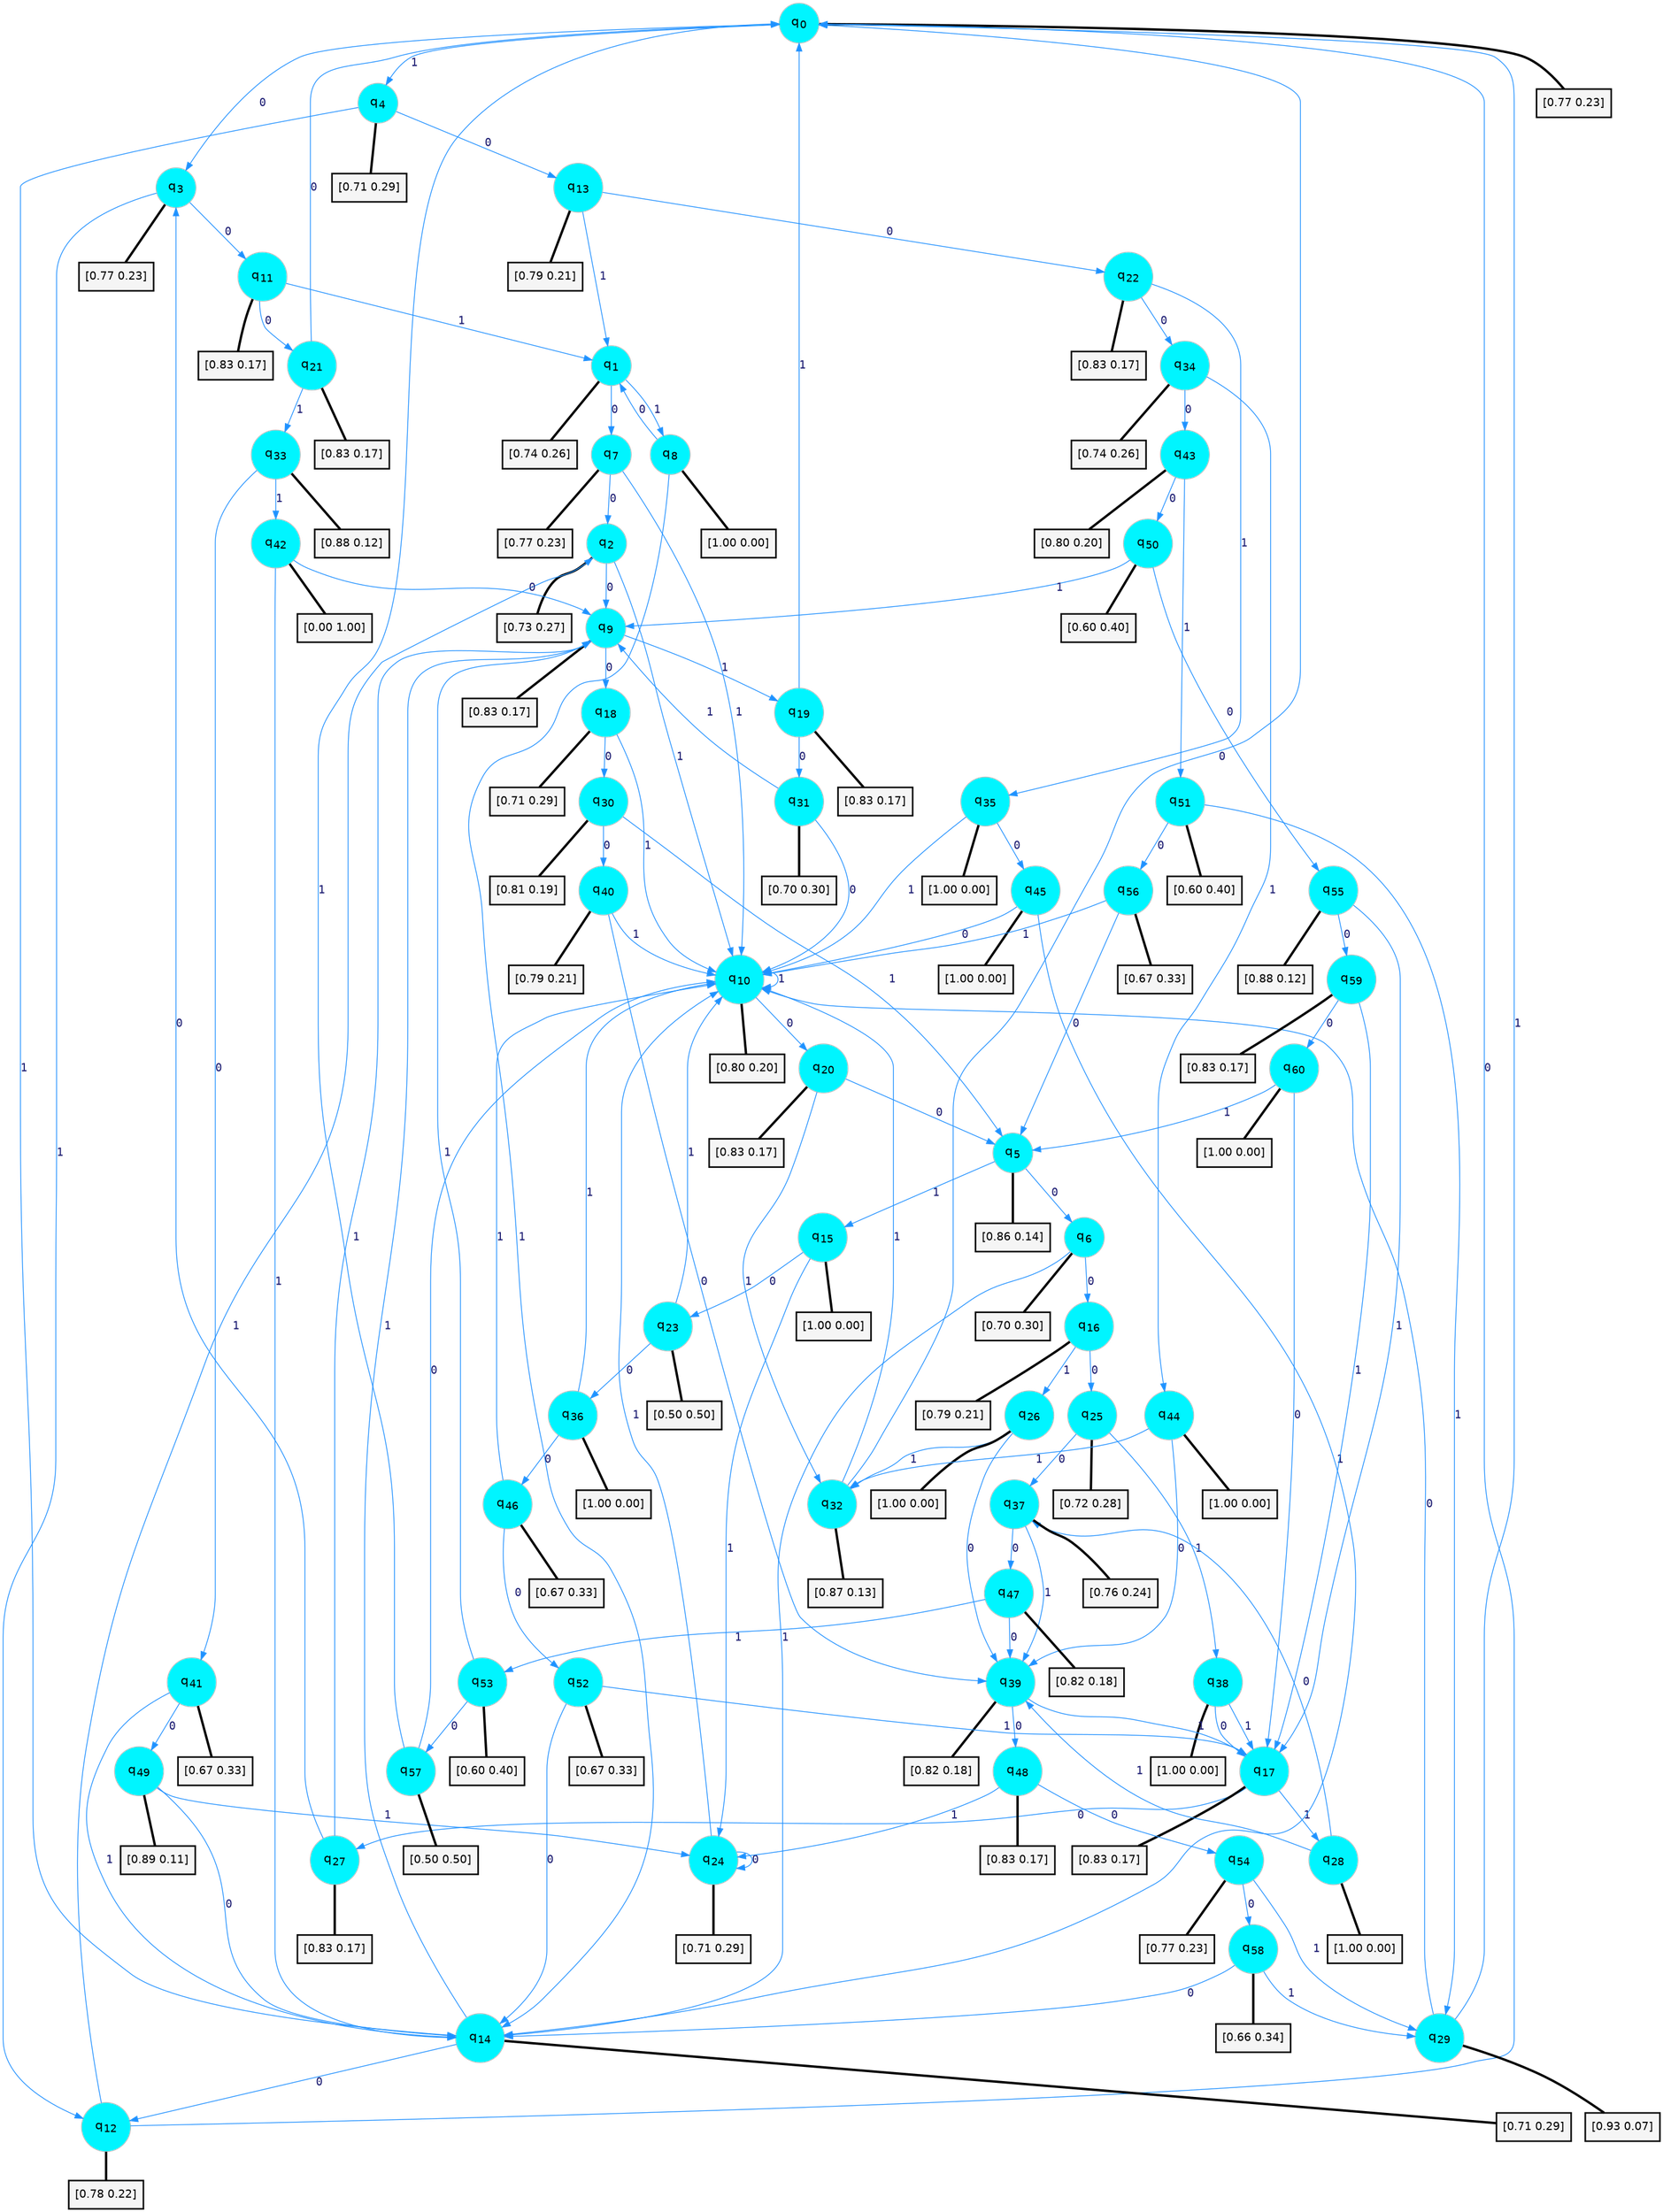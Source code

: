 digraph G {
graph [
bgcolor=transparent, dpi=300, rankdir=TD, size="40,25"];
node [
color=gray, fillcolor=turquoise1, fontcolor=black, fontname=Helvetica, fontsize=16, fontweight=bold, shape=circle, style=filled];
edge [
arrowsize=1, color=dodgerblue1, fontcolor=midnightblue, fontname=courier, fontweight=bold, penwidth=1, style=solid, weight=20];
0[label=<q<SUB>0</SUB>>];
1[label=<q<SUB>1</SUB>>];
2[label=<q<SUB>2</SUB>>];
3[label=<q<SUB>3</SUB>>];
4[label=<q<SUB>4</SUB>>];
5[label=<q<SUB>5</SUB>>];
6[label=<q<SUB>6</SUB>>];
7[label=<q<SUB>7</SUB>>];
8[label=<q<SUB>8</SUB>>];
9[label=<q<SUB>9</SUB>>];
10[label=<q<SUB>10</SUB>>];
11[label=<q<SUB>11</SUB>>];
12[label=<q<SUB>12</SUB>>];
13[label=<q<SUB>13</SUB>>];
14[label=<q<SUB>14</SUB>>];
15[label=<q<SUB>15</SUB>>];
16[label=<q<SUB>16</SUB>>];
17[label=<q<SUB>17</SUB>>];
18[label=<q<SUB>18</SUB>>];
19[label=<q<SUB>19</SUB>>];
20[label=<q<SUB>20</SUB>>];
21[label=<q<SUB>21</SUB>>];
22[label=<q<SUB>22</SUB>>];
23[label=<q<SUB>23</SUB>>];
24[label=<q<SUB>24</SUB>>];
25[label=<q<SUB>25</SUB>>];
26[label=<q<SUB>26</SUB>>];
27[label=<q<SUB>27</SUB>>];
28[label=<q<SUB>28</SUB>>];
29[label=<q<SUB>29</SUB>>];
30[label=<q<SUB>30</SUB>>];
31[label=<q<SUB>31</SUB>>];
32[label=<q<SUB>32</SUB>>];
33[label=<q<SUB>33</SUB>>];
34[label=<q<SUB>34</SUB>>];
35[label=<q<SUB>35</SUB>>];
36[label=<q<SUB>36</SUB>>];
37[label=<q<SUB>37</SUB>>];
38[label=<q<SUB>38</SUB>>];
39[label=<q<SUB>39</SUB>>];
40[label=<q<SUB>40</SUB>>];
41[label=<q<SUB>41</SUB>>];
42[label=<q<SUB>42</SUB>>];
43[label=<q<SUB>43</SUB>>];
44[label=<q<SUB>44</SUB>>];
45[label=<q<SUB>45</SUB>>];
46[label=<q<SUB>46</SUB>>];
47[label=<q<SUB>47</SUB>>];
48[label=<q<SUB>48</SUB>>];
49[label=<q<SUB>49</SUB>>];
50[label=<q<SUB>50</SUB>>];
51[label=<q<SUB>51</SUB>>];
52[label=<q<SUB>52</SUB>>];
53[label=<q<SUB>53</SUB>>];
54[label=<q<SUB>54</SUB>>];
55[label=<q<SUB>55</SUB>>];
56[label=<q<SUB>56</SUB>>];
57[label=<q<SUB>57</SUB>>];
58[label=<q<SUB>58</SUB>>];
59[label=<q<SUB>59</SUB>>];
60[label=<q<SUB>60</SUB>>];
61[label="[0.77 0.23]", shape=box,fontcolor=black, fontname=Helvetica, fontsize=14, penwidth=2, fillcolor=whitesmoke,color=black];
62[label="[0.74 0.26]", shape=box,fontcolor=black, fontname=Helvetica, fontsize=14, penwidth=2, fillcolor=whitesmoke,color=black];
63[label="[0.73 0.27]", shape=box,fontcolor=black, fontname=Helvetica, fontsize=14, penwidth=2, fillcolor=whitesmoke,color=black];
64[label="[0.77 0.23]", shape=box,fontcolor=black, fontname=Helvetica, fontsize=14, penwidth=2, fillcolor=whitesmoke,color=black];
65[label="[0.71 0.29]", shape=box,fontcolor=black, fontname=Helvetica, fontsize=14, penwidth=2, fillcolor=whitesmoke,color=black];
66[label="[0.86 0.14]", shape=box,fontcolor=black, fontname=Helvetica, fontsize=14, penwidth=2, fillcolor=whitesmoke,color=black];
67[label="[0.70 0.30]", shape=box,fontcolor=black, fontname=Helvetica, fontsize=14, penwidth=2, fillcolor=whitesmoke,color=black];
68[label="[0.77 0.23]", shape=box,fontcolor=black, fontname=Helvetica, fontsize=14, penwidth=2, fillcolor=whitesmoke,color=black];
69[label="[1.00 0.00]", shape=box,fontcolor=black, fontname=Helvetica, fontsize=14, penwidth=2, fillcolor=whitesmoke,color=black];
70[label="[0.83 0.17]", shape=box,fontcolor=black, fontname=Helvetica, fontsize=14, penwidth=2, fillcolor=whitesmoke,color=black];
71[label="[0.80 0.20]", shape=box,fontcolor=black, fontname=Helvetica, fontsize=14, penwidth=2, fillcolor=whitesmoke,color=black];
72[label="[0.83 0.17]", shape=box,fontcolor=black, fontname=Helvetica, fontsize=14, penwidth=2, fillcolor=whitesmoke,color=black];
73[label="[0.78 0.22]", shape=box,fontcolor=black, fontname=Helvetica, fontsize=14, penwidth=2, fillcolor=whitesmoke,color=black];
74[label="[0.79 0.21]", shape=box,fontcolor=black, fontname=Helvetica, fontsize=14, penwidth=2, fillcolor=whitesmoke,color=black];
75[label="[0.71 0.29]", shape=box,fontcolor=black, fontname=Helvetica, fontsize=14, penwidth=2, fillcolor=whitesmoke,color=black];
76[label="[1.00 0.00]", shape=box,fontcolor=black, fontname=Helvetica, fontsize=14, penwidth=2, fillcolor=whitesmoke,color=black];
77[label="[0.79 0.21]", shape=box,fontcolor=black, fontname=Helvetica, fontsize=14, penwidth=2, fillcolor=whitesmoke,color=black];
78[label="[0.83 0.17]", shape=box,fontcolor=black, fontname=Helvetica, fontsize=14, penwidth=2, fillcolor=whitesmoke,color=black];
79[label="[0.71 0.29]", shape=box,fontcolor=black, fontname=Helvetica, fontsize=14, penwidth=2, fillcolor=whitesmoke,color=black];
80[label="[0.83 0.17]", shape=box,fontcolor=black, fontname=Helvetica, fontsize=14, penwidth=2, fillcolor=whitesmoke,color=black];
81[label="[0.83 0.17]", shape=box,fontcolor=black, fontname=Helvetica, fontsize=14, penwidth=2, fillcolor=whitesmoke,color=black];
82[label="[0.83 0.17]", shape=box,fontcolor=black, fontname=Helvetica, fontsize=14, penwidth=2, fillcolor=whitesmoke,color=black];
83[label="[0.83 0.17]", shape=box,fontcolor=black, fontname=Helvetica, fontsize=14, penwidth=2, fillcolor=whitesmoke,color=black];
84[label="[0.50 0.50]", shape=box,fontcolor=black, fontname=Helvetica, fontsize=14, penwidth=2, fillcolor=whitesmoke,color=black];
85[label="[0.71 0.29]", shape=box,fontcolor=black, fontname=Helvetica, fontsize=14, penwidth=2, fillcolor=whitesmoke,color=black];
86[label="[0.72 0.28]", shape=box,fontcolor=black, fontname=Helvetica, fontsize=14, penwidth=2, fillcolor=whitesmoke,color=black];
87[label="[1.00 0.00]", shape=box,fontcolor=black, fontname=Helvetica, fontsize=14, penwidth=2, fillcolor=whitesmoke,color=black];
88[label="[0.83 0.17]", shape=box,fontcolor=black, fontname=Helvetica, fontsize=14, penwidth=2, fillcolor=whitesmoke,color=black];
89[label="[1.00 0.00]", shape=box,fontcolor=black, fontname=Helvetica, fontsize=14, penwidth=2, fillcolor=whitesmoke,color=black];
90[label="[0.93 0.07]", shape=box,fontcolor=black, fontname=Helvetica, fontsize=14, penwidth=2, fillcolor=whitesmoke,color=black];
91[label="[0.81 0.19]", shape=box,fontcolor=black, fontname=Helvetica, fontsize=14, penwidth=2, fillcolor=whitesmoke,color=black];
92[label="[0.70 0.30]", shape=box,fontcolor=black, fontname=Helvetica, fontsize=14, penwidth=2, fillcolor=whitesmoke,color=black];
93[label="[0.87 0.13]", shape=box,fontcolor=black, fontname=Helvetica, fontsize=14, penwidth=2, fillcolor=whitesmoke,color=black];
94[label="[0.88 0.12]", shape=box,fontcolor=black, fontname=Helvetica, fontsize=14, penwidth=2, fillcolor=whitesmoke,color=black];
95[label="[0.74 0.26]", shape=box,fontcolor=black, fontname=Helvetica, fontsize=14, penwidth=2, fillcolor=whitesmoke,color=black];
96[label="[1.00 0.00]", shape=box,fontcolor=black, fontname=Helvetica, fontsize=14, penwidth=2, fillcolor=whitesmoke,color=black];
97[label="[1.00 0.00]", shape=box,fontcolor=black, fontname=Helvetica, fontsize=14, penwidth=2, fillcolor=whitesmoke,color=black];
98[label="[0.76 0.24]", shape=box,fontcolor=black, fontname=Helvetica, fontsize=14, penwidth=2, fillcolor=whitesmoke,color=black];
99[label="[1.00 0.00]", shape=box,fontcolor=black, fontname=Helvetica, fontsize=14, penwidth=2, fillcolor=whitesmoke,color=black];
100[label="[0.82 0.18]", shape=box,fontcolor=black, fontname=Helvetica, fontsize=14, penwidth=2, fillcolor=whitesmoke,color=black];
101[label="[0.79 0.21]", shape=box,fontcolor=black, fontname=Helvetica, fontsize=14, penwidth=2, fillcolor=whitesmoke,color=black];
102[label="[0.67 0.33]", shape=box,fontcolor=black, fontname=Helvetica, fontsize=14, penwidth=2, fillcolor=whitesmoke,color=black];
103[label="[0.00 1.00]", shape=box,fontcolor=black, fontname=Helvetica, fontsize=14, penwidth=2, fillcolor=whitesmoke,color=black];
104[label="[0.80 0.20]", shape=box,fontcolor=black, fontname=Helvetica, fontsize=14, penwidth=2, fillcolor=whitesmoke,color=black];
105[label="[1.00 0.00]", shape=box,fontcolor=black, fontname=Helvetica, fontsize=14, penwidth=2, fillcolor=whitesmoke,color=black];
106[label="[1.00 0.00]", shape=box,fontcolor=black, fontname=Helvetica, fontsize=14, penwidth=2, fillcolor=whitesmoke,color=black];
107[label="[0.67 0.33]", shape=box,fontcolor=black, fontname=Helvetica, fontsize=14, penwidth=2, fillcolor=whitesmoke,color=black];
108[label="[0.82 0.18]", shape=box,fontcolor=black, fontname=Helvetica, fontsize=14, penwidth=2, fillcolor=whitesmoke,color=black];
109[label="[0.83 0.17]", shape=box,fontcolor=black, fontname=Helvetica, fontsize=14, penwidth=2, fillcolor=whitesmoke,color=black];
110[label="[0.89 0.11]", shape=box,fontcolor=black, fontname=Helvetica, fontsize=14, penwidth=2, fillcolor=whitesmoke,color=black];
111[label="[0.60 0.40]", shape=box,fontcolor=black, fontname=Helvetica, fontsize=14, penwidth=2, fillcolor=whitesmoke,color=black];
112[label="[0.60 0.40]", shape=box,fontcolor=black, fontname=Helvetica, fontsize=14, penwidth=2, fillcolor=whitesmoke,color=black];
113[label="[0.67 0.33]", shape=box,fontcolor=black, fontname=Helvetica, fontsize=14, penwidth=2, fillcolor=whitesmoke,color=black];
114[label="[0.60 0.40]", shape=box,fontcolor=black, fontname=Helvetica, fontsize=14, penwidth=2, fillcolor=whitesmoke,color=black];
115[label="[0.77 0.23]", shape=box,fontcolor=black, fontname=Helvetica, fontsize=14, penwidth=2, fillcolor=whitesmoke,color=black];
116[label="[0.88 0.12]", shape=box,fontcolor=black, fontname=Helvetica, fontsize=14, penwidth=2, fillcolor=whitesmoke,color=black];
117[label="[0.67 0.33]", shape=box,fontcolor=black, fontname=Helvetica, fontsize=14, penwidth=2, fillcolor=whitesmoke,color=black];
118[label="[0.50 0.50]", shape=box,fontcolor=black, fontname=Helvetica, fontsize=14, penwidth=2, fillcolor=whitesmoke,color=black];
119[label="[0.66 0.34]", shape=box,fontcolor=black, fontname=Helvetica, fontsize=14, penwidth=2, fillcolor=whitesmoke,color=black];
120[label="[0.83 0.17]", shape=box,fontcolor=black, fontname=Helvetica, fontsize=14, penwidth=2, fillcolor=whitesmoke,color=black];
121[label="[1.00 0.00]", shape=box,fontcolor=black, fontname=Helvetica, fontsize=14, penwidth=2, fillcolor=whitesmoke,color=black];
0->3 [label=0];
0->4 [label=1];
0->61 [arrowhead=none, penwidth=3,color=black];
1->7 [label=0];
1->8 [label=1];
1->62 [arrowhead=none, penwidth=3,color=black];
2->9 [label=0];
2->10 [label=1];
2->63 [arrowhead=none, penwidth=3,color=black];
3->11 [label=0];
3->12 [label=1];
3->64 [arrowhead=none, penwidth=3,color=black];
4->13 [label=0];
4->14 [label=1];
4->65 [arrowhead=none, penwidth=3,color=black];
5->6 [label=0];
5->15 [label=1];
5->66 [arrowhead=none, penwidth=3,color=black];
6->16 [label=0];
6->14 [label=1];
6->67 [arrowhead=none, penwidth=3,color=black];
7->2 [label=0];
7->10 [label=1];
7->68 [arrowhead=none, penwidth=3,color=black];
8->1 [label=0];
8->14 [label=1];
8->69 [arrowhead=none, penwidth=3,color=black];
9->18 [label=0];
9->19 [label=1];
9->70 [arrowhead=none, penwidth=3,color=black];
10->20 [label=0];
10->10 [label=1];
10->71 [arrowhead=none, penwidth=3,color=black];
11->21 [label=0];
11->1 [label=1];
11->72 [arrowhead=none, penwidth=3,color=black];
12->0 [label=0];
12->2 [label=1];
12->73 [arrowhead=none, penwidth=3,color=black];
13->22 [label=0];
13->1 [label=1];
13->74 [arrowhead=none, penwidth=3,color=black];
14->12 [label=0];
14->9 [label=1];
14->75 [arrowhead=none, penwidth=3,color=black];
15->23 [label=0];
15->24 [label=1];
15->76 [arrowhead=none, penwidth=3,color=black];
16->25 [label=0];
16->26 [label=1];
16->77 [arrowhead=none, penwidth=3,color=black];
17->27 [label=0];
17->28 [label=1];
17->78 [arrowhead=none, penwidth=3,color=black];
18->30 [label=0];
18->10 [label=1];
18->79 [arrowhead=none, penwidth=3,color=black];
19->31 [label=0];
19->0 [label=1];
19->80 [arrowhead=none, penwidth=3,color=black];
20->5 [label=0];
20->32 [label=1];
20->81 [arrowhead=none, penwidth=3,color=black];
21->0 [label=0];
21->33 [label=1];
21->82 [arrowhead=none, penwidth=3,color=black];
22->34 [label=0];
22->35 [label=1];
22->83 [arrowhead=none, penwidth=3,color=black];
23->36 [label=0];
23->10 [label=1];
23->84 [arrowhead=none, penwidth=3,color=black];
24->24 [label=0];
24->10 [label=1];
24->85 [arrowhead=none, penwidth=3,color=black];
25->37 [label=0];
25->38 [label=1];
25->86 [arrowhead=none, penwidth=3,color=black];
26->39 [label=0];
26->32 [label=1];
26->87 [arrowhead=none, penwidth=3,color=black];
27->3 [label=0];
27->9 [label=1];
27->88 [arrowhead=none, penwidth=3,color=black];
28->37 [label=0];
28->39 [label=1];
28->89 [arrowhead=none, penwidth=3,color=black];
29->10 [label=0];
29->0 [label=1];
29->90 [arrowhead=none, penwidth=3,color=black];
30->40 [label=0];
30->5 [label=1];
30->91 [arrowhead=none, penwidth=3,color=black];
31->10 [label=0];
31->9 [label=1];
31->92 [arrowhead=none, penwidth=3,color=black];
32->0 [label=0];
32->10 [label=1];
32->93 [arrowhead=none, penwidth=3,color=black];
33->41 [label=0];
33->42 [label=1];
33->94 [arrowhead=none, penwidth=3,color=black];
34->43 [label=0];
34->44 [label=1];
34->95 [arrowhead=none, penwidth=3,color=black];
35->45 [label=0];
35->10 [label=1];
35->96 [arrowhead=none, penwidth=3,color=black];
36->46 [label=0];
36->10 [label=1];
36->97 [arrowhead=none, penwidth=3,color=black];
37->47 [label=0];
37->39 [label=1];
37->98 [arrowhead=none, penwidth=3,color=black];
38->17 [label=0];
38->17 [label=1];
38->99 [arrowhead=none, penwidth=3,color=black];
39->48 [label=0];
39->17 [label=1];
39->100 [arrowhead=none, penwidth=3,color=black];
40->39 [label=0];
40->10 [label=1];
40->101 [arrowhead=none, penwidth=3,color=black];
41->49 [label=0];
41->14 [label=1];
41->102 [arrowhead=none, penwidth=3,color=black];
42->9 [label=0];
42->14 [label=1];
42->103 [arrowhead=none, penwidth=3,color=black];
43->50 [label=0];
43->51 [label=1];
43->104 [arrowhead=none, penwidth=3,color=black];
44->39 [label=0];
44->32 [label=1];
44->105 [arrowhead=none, penwidth=3,color=black];
45->10 [label=0];
45->14 [label=1];
45->106 [arrowhead=none, penwidth=3,color=black];
46->52 [label=0];
46->10 [label=1];
46->107 [arrowhead=none, penwidth=3,color=black];
47->39 [label=0];
47->53 [label=1];
47->108 [arrowhead=none, penwidth=3,color=black];
48->54 [label=0];
48->24 [label=1];
48->109 [arrowhead=none, penwidth=3,color=black];
49->14 [label=0];
49->24 [label=1];
49->110 [arrowhead=none, penwidth=3,color=black];
50->55 [label=0];
50->9 [label=1];
50->111 [arrowhead=none, penwidth=3,color=black];
51->56 [label=0];
51->29 [label=1];
51->112 [arrowhead=none, penwidth=3,color=black];
52->14 [label=0];
52->17 [label=1];
52->113 [arrowhead=none, penwidth=3,color=black];
53->57 [label=0];
53->9 [label=1];
53->114 [arrowhead=none, penwidth=3,color=black];
54->58 [label=0];
54->29 [label=1];
54->115 [arrowhead=none, penwidth=3,color=black];
55->59 [label=0];
55->17 [label=1];
55->116 [arrowhead=none, penwidth=3,color=black];
56->5 [label=0];
56->10 [label=1];
56->117 [arrowhead=none, penwidth=3,color=black];
57->10 [label=0];
57->0 [label=1];
57->118 [arrowhead=none, penwidth=3,color=black];
58->14 [label=0];
58->29 [label=1];
58->119 [arrowhead=none, penwidth=3,color=black];
59->60 [label=0];
59->17 [label=1];
59->120 [arrowhead=none, penwidth=3,color=black];
60->17 [label=0];
60->5 [label=1];
60->121 [arrowhead=none, penwidth=3,color=black];
}
